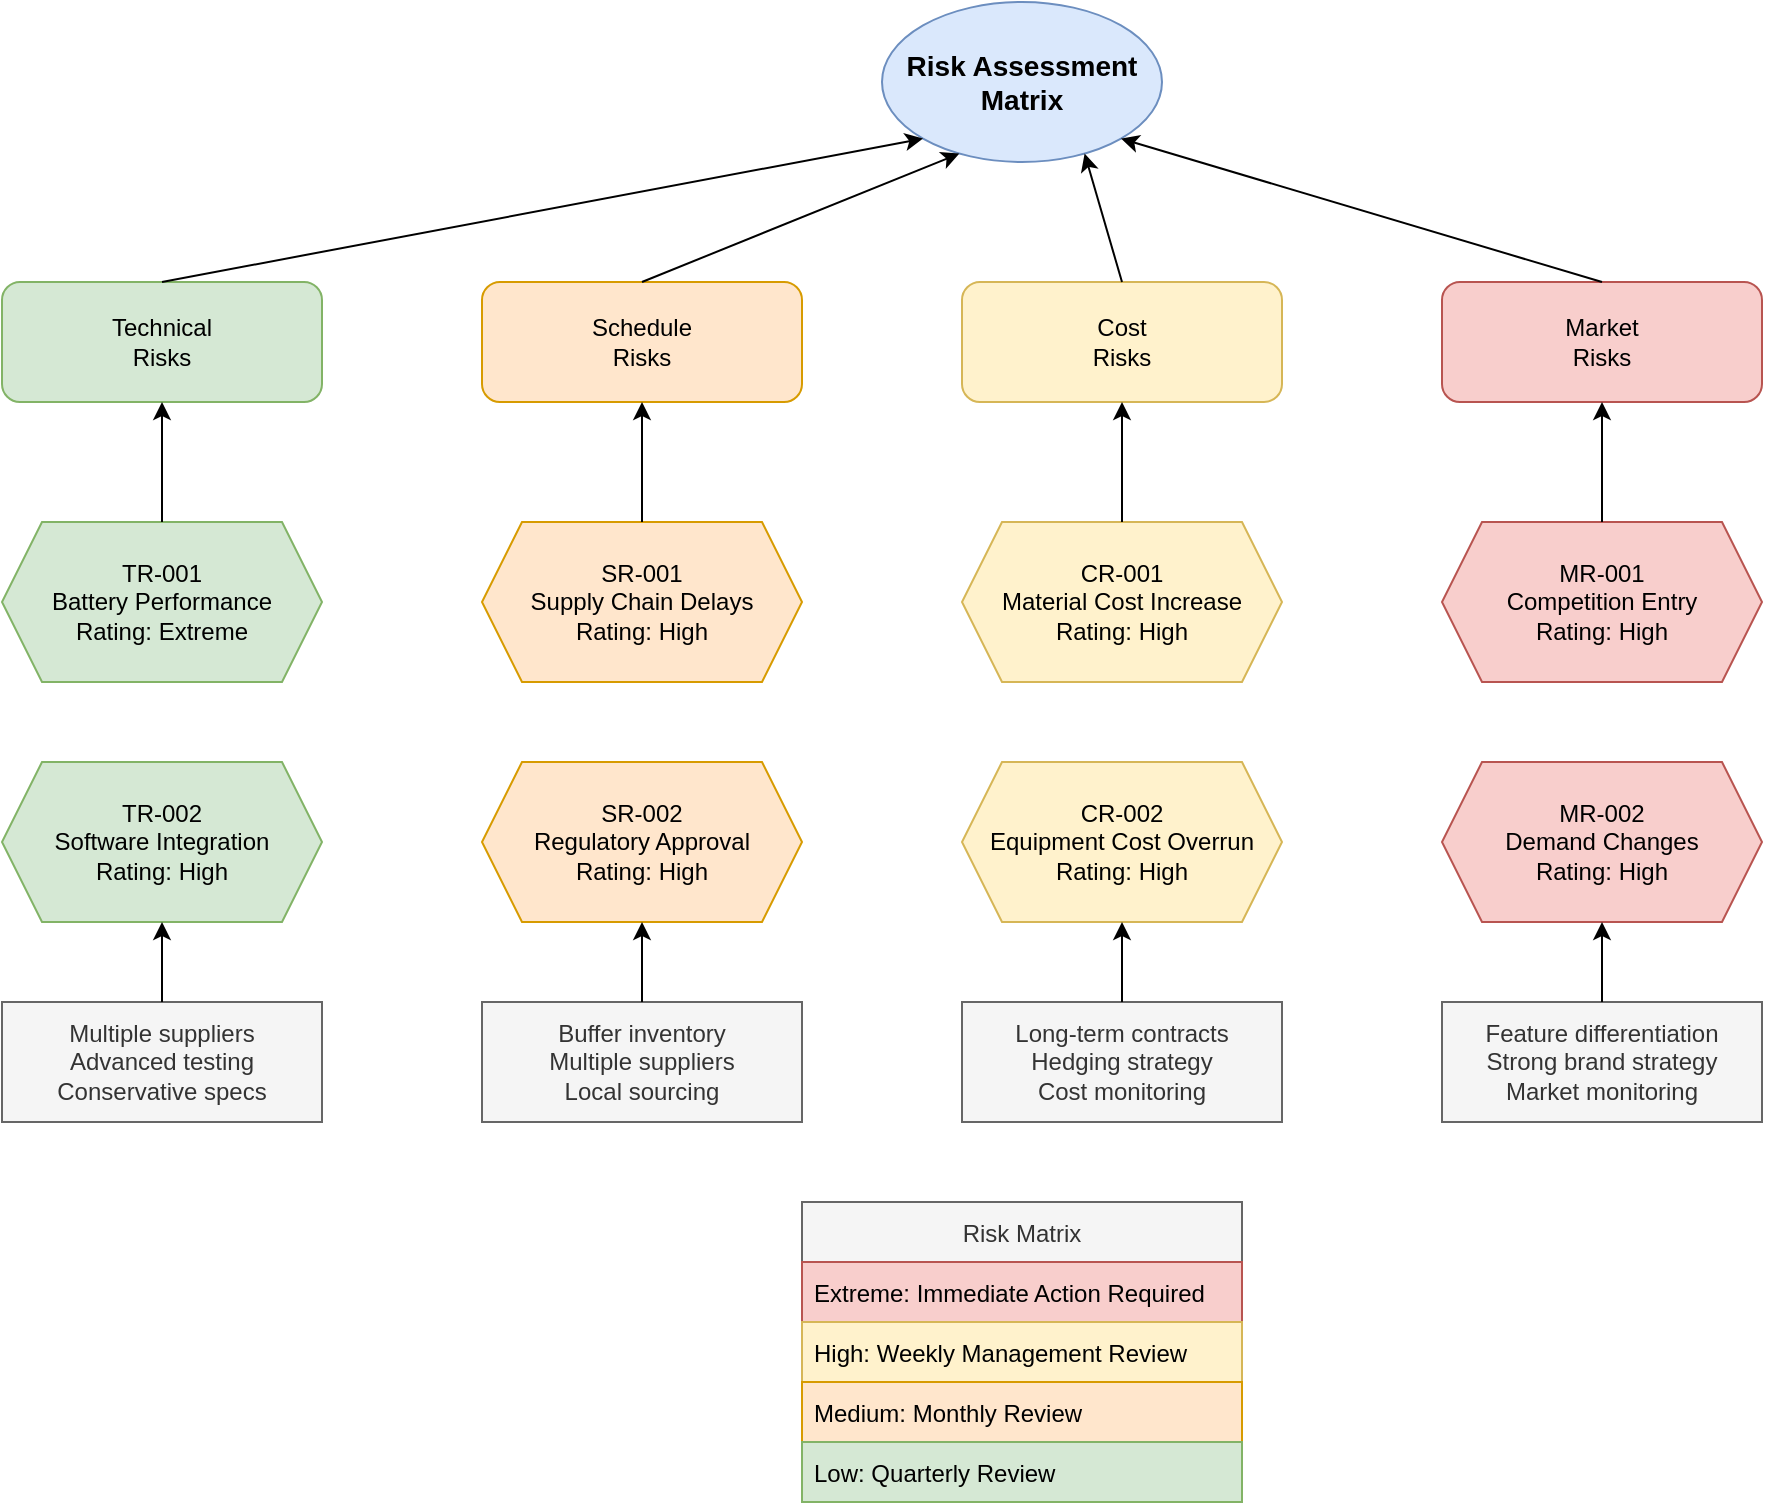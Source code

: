 <mxfile>
    <diagram id="risk_assessment" name="Risk Assessment">
        <mxGraphModel dx="1386" dy="784" grid="1" gridSize="10" guides="1" tooltips="1" connect="1" arrows="1" fold="1" page="1" pageScale="1" pageWidth="1100" pageHeight="850" background="#ffffff">
            <root>
                <mxCell id="0"/>
                <mxCell id="1" parent="0"/>
                
                <!-- Risk Categories -->
                <mxCell id="risk_center" value="Risk Assessment&#xa;Matrix" style="ellipse;whiteSpace=wrap;html=1;fillColor=#dae8fc;strokeColor=#6c8ebf;fontSize=14;fontStyle=1" vertex="1" parent="1">
                    <mxGeometry x="480" y="20" width="140" height="80" as="geometry"/>
                </mxCell>

                <!-- Main Risk Categories -->
                <mxCell id="technical" value="Technical&#xa;Risks" style="rounded=1;whiteSpace=wrap;html=1;fillColor=#d5e8d4;strokeColor=#82b366" vertex="1" parent="1">
                    <mxGeometry x="40" y="160" width="160" height="60" as="geometry"/>
                </mxCell>
                
                <mxCell id="schedule" value="Schedule&#xa;Risks" style="rounded=1;whiteSpace=wrap;html=1;fillColor=#ffe6cc;strokeColor=#d79b00" vertex="1" parent="1">
                    <mxGeometry x="280" y="160" width="160" height="60" as="geometry"/>
                </mxCell>
                
                <mxCell id="cost" value="Cost&#xa;Risks" style="rounded=1;whiteSpace=wrap;html=1;fillColor=#fff2cc;strokeColor=#d6b656" vertex="1" parent="1">
                    <mxGeometry x="520" y="160" width="160" height="60" as="geometry"/>
                </mxCell>
                
                <mxCell id="market" value="Market&#xa;Risks" style="rounded=1;whiteSpace=wrap;html=1;fillColor=#f8cecc;strokeColor=#b85450" vertex="1" parent="1">
                    <mxGeometry x="760" y="160" width="160" height="60" as="geometry"/>
                </mxCell>

                <!-- Technical Risks -->
                <mxCell id="tr_001" value="TR-001&#xa;Battery Performance&#xa;Rating: Extreme" style="shape=hexagon;perimeter=hexagonPerimeter2;whiteSpace=wrap;html=1;fixedSize=1;fillColor=#d5e8d4;strokeColor=#82b366" vertex="1" parent="1">
                    <mxGeometry x="40" y="280" width="160" height="80" as="geometry"/>
                </mxCell>
                
                <mxCell id="tr_002" value="TR-002&#xa;Software Integration&#xa;Rating: High" style="shape=hexagon;perimeter=hexagonPerimeter2;whiteSpace=wrap;html=1;fixedSize=1;fillColor=#d5e8d4;strokeColor=#82b366" vertex="1" parent="1">
                    <mxGeometry x="40" y="400" width="160" height="80" as="geometry"/>
                </mxCell>

                <!-- Schedule Risks -->
                <mxCell id="sr_001" value="SR-001&#xa;Supply Chain Delays&#xa;Rating: High" style="shape=hexagon;perimeter=hexagonPerimeter2;whiteSpace=wrap;html=1;fixedSize=1;fillColor=#ffe6cc;strokeColor=#d79b00" vertex="1" parent="1">
                    <mxGeometry x="280" y="280" width="160" height="80" as="geometry"/>
                </mxCell>
                
                <mxCell id="sr_002" value="SR-002&#xa;Regulatory Approval&#xa;Rating: High" style="shape=hexagon;perimeter=hexagonPerimeter2;whiteSpace=wrap;html=1;fixedSize=1;fillColor=#ffe6cc;strokeColor=#d79b00" vertex="1" parent="1">
                    <mxGeometry x="280" y="400" width="160" height="80" as="geometry"/>
                </mxCell>

                <!-- Cost Risks -->
                <mxCell id="cr_001" value="CR-001&#xa;Material Cost Increase&#xa;Rating: High" style="shape=hexagon;perimeter=hexagonPerimeter2;whiteSpace=wrap;html=1;fixedSize=1;fillColor=#fff2cc;strokeColor=#d6b656" vertex="1" parent="1">
                    <mxGeometry x="520" y="280" width="160" height="80" as="geometry"/>
                </mxCell>
                
                <mxCell id="cr_002" value="CR-002&#xa;Equipment Cost Overrun&#xa;Rating: High" style="shape=hexagon;perimeter=hexagonPerimeter2;whiteSpace=wrap;html=1;fixedSize=1;fillColor=#fff2cc;strokeColor=#d6b656" vertex="1" parent="1">
                    <mxGeometry x="520" y="400" width="160" height="80" as="geometry"/>
                </mxCell>

                <!-- Market Risks -->
                <mxCell id="mr_001" value="MR-001&#xa;Competition Entry&#xa;Rating: High" style="shape=hexagon;perimeter=hexagonPerimeter2;whiteSpace=wrap;html=1;fixedSize=1;fillColor=#f8cecc;strokeColor=#b85450" vertex="1" parent="1">
                    <mxGeometry x="760" y="280" width="160" height="80" as="geometry"/>
                </mxCell>
                
                <mxCell id="mr_002" value="MR-002&#xa;Demand Changes&#xa;Rating: High" style="shape=hexagon;perimeter=hexagonPerimeter2;whiteSpace=wrap;html=1;fixedSize=1;fillColor=#f8cecc;strokeColor=#b85450" vertex="1" parent="1">
                    <mxGeometry x="760" y="400" width="160" height="80" as="geometry"/>
                </mxCell>

                <!-- Mitigation Strategies -->
                <mxCell id="tr_001_mit" value="Multiple suppliers&#xa;Advanced testing&#xa;Conservative specs" style="rounded=0;whiteSpace=wrap;html=1;fillColor=#f5f5f5;strokeColor=#666666;fontColor=#333333" vertex="1" parent="1">
                    <mxGeometry x="40" y="520" width="160" height="60" as="geometry"/>
                </mxCell>

                <mxCell id="sr_001_mit" value="Buffer inventory&#xa;Multiple suppliers&#xa;Local sourcing" style="rounded=0;whiteSpace=wrap;html=1;fillColor=#f5f5f5;strokeColor=#666666;fontColor=#333333" vertex="1" parent="1">
                    <mxGeometry x="280" y="520" width="160" height="60" as="geometry"/>
                </mxCell>

                <mxCell id="cr_001_mit" value="Long-term contracts&#xa;Hedging strategy&#xa;Cost monitoring" style="rounded=0;whiteSpace=wrap;html=1;fillColor=#f5f5f5;strokeColor=#666666;fontColor=#333333" vertex="1" parent="1">
                    <mxGeometry x="520" y="520" width="160" height="60" as="geometry"/>
                </mxCell>

                <mxCell id="mr_001_mit" value="Feature differentiation&#xa;Strong brand strategy&#xa;Market monitoring" style="rounded=0;whiteSpace=wrap;html=1;fillColor=#f5f5f5;strokeColor=#666666;fontColor=#333333" vertex="1" parent="1">
                    <mxGeometry x="760" y="520" width="160" height="60" as="geometry"/>
                </mxCell>

                <!-- Risk Matrix -->
                <mxCell id="risk_matrix" value="Risk Matrix" style="swimlane;fontStyle=0;childLayout=stackLayout;horizontal=1;startSize=30;horizontalStack=0;resizeParent=1;resizeParentMax=0;resizeLast=0;collapsible=1;marginBottom=0;fillColor=#f5f5f5;strokeColor=#666666;fontColor=#333333" vertex="1" parent="1">
                    <mxGeometry x="440" y="620" width="220" height="150" as="geometry"/>
                </mxCell>
                <mxCell id="extreme" value="Extreme: Immediate Action Required" style="text;strokeColor=#b85450;fillColor=#f8cecc;align=left;verticalAlign=middle;spacingLeft=4;spacingRight=4;overflow=hidden;points=[[0,0.5],[1,0.5]];portConstraint=eastwest;rotatable=0;" vertex="1" parent="risk_matrix">
                    <mxGeometry y="30" width="220" height="30" as="geometry"/>
                </mxCell>
                <mxCell id="high" value="High: Weekly Management Review" style="text;strokeColor=#d6b656;fillColor=#fff2cc;align=left;verticalAlign=middle;spacingLeft=4;spacingRight=4;overflow=hidden;points=[[0,0.5],[1,0.5]];portConstraint=eastwest;rotatable=0;" vertex="1" parent="risk_matrix">
                    <mxGeometry y="60" width="220" height="30" as="geometry"/>
                </mxCell>
                <mxCell id="medium" value="Medium: Monthly Review" style="text;strokeColor=#d79b00;fillColor=#ffe6cc;align=left;verticalAlign=middle;spacingLeft=4;spacingRight=4;overflow=hidden;points=[[0,0.5],[1,0.5]];portConstraint=eastwest;rotatable=0;" vertex="1" parent="risk_matrix">
                    <mxGeometry y="90" width="220" height="30" as="geometry"/>
                </mxCell>
                <mxCell id="low" value="Low: Quarterly Review" style="text;strokeColor=#82b366;fillColor=#d5e8d4;align=left;verticalAlign=middle;spacingLeft=4;spacingRight=4;overflow=hidden;points=[[0,0.5],[1,0.5]];portConstraint=eastwest;rotatable=0;" vertex="1" parent="risk_matrix">
                    <mxGeometry y="120" width="220" height="30" as="geometry"/>
                </mxCell>

                <!-- Connections -->
                <!-- Categories to center -->
                <mxCell id="2" value="" style="endArrow=classic;html=1;exitX=0.5;exitY=0;exitDx=0;exitDy=0;entryX=0;entryY=1;entryDx=0;entryDy=0;" edge="1" parent="1" source="technical" target="risk_center">
                    <mxGeometry width="50" height="50" relative="1" as="geometry"/>
                </mxCell>
                <mxCell id="3" value="" style="endArrow=classic;html=1;exitX=0.5;exitY=0;exitDx=0;exitDy=0;entryX=0.25;entryY=1;entryDx=0;entryDy=0;" edge="1" parent="1" source="schedule" target="risk_center">
                    <mxGeometry width="50" height="50" relative="1" as="geometry"/>
                </mxCell>
                <mxCell id="4" value="" style="endArrow=classic;html=1;exitX=0.5;exitY=0;exitDx=0;exitDy=0;entryX=0.75;entryY=1;entryDx=0;entryDy=0;" edge="1" parent="1" source="cost" target="risk_center">
                    <mxGeometry width="50" height="50" relative="1" as="geometry"/>
                </mxCell>
                <mxCell id="5" value="" style="endArrow=classic;html=1;exitX=0.5;exitY=0;exitDx=0;exitDy=0;entryX=1;entryY=1;entryDx=0;entryDy=0;" edge="1" parent="1" source="market" target="risk_center">
                    <mxGeometry width="50" height="50" relative="1" as="geometry"/>
                </mxCell>

                <!-- Risks to categories -->
                <mxCell id="6" value="" style="endArrow=classic;html=1;exitX=0.5;exitY=0;exitDx=0;exitDy=0;entryX=0.5;entryY=1;entryDx=0;entryDy=0;" edge="1" parent="1" source="tr_001" target="technical">
                    <mxGeometry width="50" height="50" relative="1" as="geometry"/>
                </mxCell>
                <mxCell id="7" value="" style="endArrow=classic;html=1;exitX=0.5;exitY=0;exitDx=0;exitDy=0;entryX=0.5;entryY=1;entryDx=0;entryDy=0;" edge="1" parent="1" source="sr_001" target="schedule">
                    <mxGeometry width="50" height="50" relative="1" as="geometry"/>
                </mxCell>
                <mxCell id="8" value="" style="endArrow=classic;html=1;exitX=0.5;exitY=0;exitDx=0;exitDy=0;entryX=0.5;entryY=1;entryDx=0;entryDy=0;" edge="1" parent="1" source="cr_001" target="cost">
                    <mxGeometry width="50" height="50" relative="1" as="geometry"/>
                </mxCell>
                <mxCell id="9" value="" style="endArrow=classic;html=1;exitX=0.5;exitY=0;exitDx=0;exitDy=0;entryX=0.5;entryY=1;entryDx=0;entryDy=0;" edge="1" parent="1" source="mr_001" target="market">
                    <mxGeometry width="50" height="50" relative="1" as="geometry"/>
                </mxCell>

                <!-- Mitigation to risks -->
                <mxCell id="10" value="" style="endArrow=classic;html=1;exitX=0.5;exitY=0;exitDx=0;exitDy=0;entryX=0.5;entryY=1;entryDx=0;entryDy=0;" edge="1" parent="1" source="tr_001_mit" target="tr_002">
                    <mxGeometry width="50" height="50" relative="1" as="geometry"/>
                </mxCell>
                <mxCell id="11" value="" style="endArrow=classic;html=1;exitX=0.5;exitY=0;exitDx=0;exitDy=0;entryX=0.5;entryY=1;entryDx=0;entryDy=0;" edge="1" parent="1" source="sr_001_mit" target="sr_002">
                    <mxGeometry width="50" height="50" relative="1" as="geometry"/>
                </mxCell>
                <mxCell id="12" value="" style="endArrow=classic;html=1;exitX=0.5;exitY=0;exitDx=0;exitDy=0;entryX=0.5;entryY=1;entryDx=0;entryDy=0;" edge="1" parent="1" source="cr_001_mit" target="cr_002">
                    <mxGeometry width="50" height="50" relative="1" as="geometry"/>
                </mxCell>
                <mxCell id="13" value="" style="endArrow=classic;html=1;exitX=0.5;exitY=0;exitDx=0;exitDy=0;entryX=0.5;entryY=1;entryDx=0;entryDy=0;" edge="1" parent="1" source="mr_001_mit" target="mr_002">
                    <mxGeometry width="50" height="50" relative="1" as="geometry"/>
                </mxCell>

            </root>
        </mxGraphModel>
    </diagram>
</mxfile>
